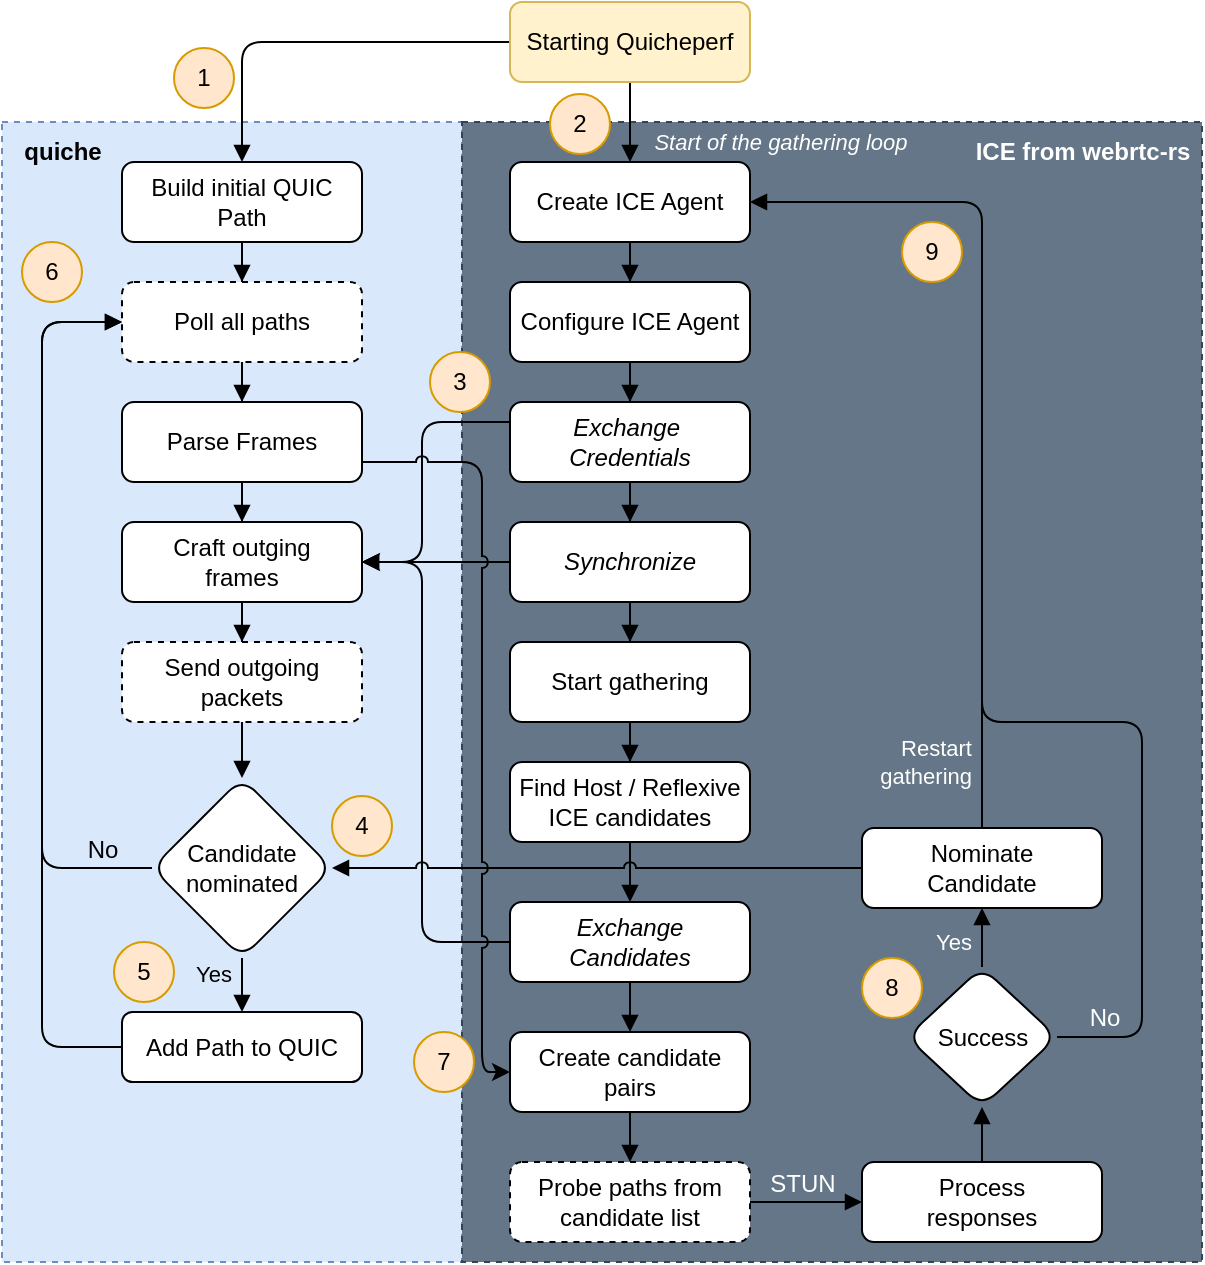 <mxfile version="24.4.8" type="device">
  <diagram id="C5RBs43oDa-KdzZeNtuy" name="Page-1">
    <mxGraphModel dx="723" dy="773" grid="1" gridSize="10" guides="1" tooltips="1" connect="1" arrows="1" fold="1" page="1" pageScale="1" pageWidth="827" pageHeight="1169" math="0" shadow="0">
      <root>
        <mxCell id="WIyWlLk6GJQsqaUBKTNV-0" />
        <mxCell id="WIyWlLk6GJQsqaUBKTNV-1" parent="WIyWlLk6GJQsqaUBKTNV-0" />
        <mxCell id="LM9x-x92yMZO7y6_OqWh-8" value="" style="rounded=0;whiteSpace=wrap;html=1;fillColor=#dae8fc;strokeColor=#6c8ebf;dashed=1;" parent="WIyWlLk6GJQsqaUBKTNV-1" vertex="1">
          <mxGeometry x="110" y="140" width="230" height="570" as="geometry" />
        </mxCell>
        <mxCell id="SUtJwRqX3lUBge7WxSiI-0" value="" style="rounded=0;whiteSpace=wrap;html=1;fillColor=#647687;strokeColor=#314354;dashed=1;fontColor=#ffffff;" parent="WIyWlLk6GJQsqaUBKTNV-1" vertex="1">
          <mxGeometry x="340" y="140" width="370" height="570" as="geometry" />
        </mxCell>
        <mxCell id="Qu9wgfzqG_FOY5WLU6e--1" value="" style="edgeStyle=orthogonalEdgeStyle;rounded=0;orthogonalLoop=1;jettySize=auto;html=1;endArrow=block;endFill=1;entryX=0.5;entryY=0;entryDx=0;entryDy=0;targetPerimeterSpacing=0;shadow=0;curved=0;" parent="WIyWlLk6GJQsqaUBKTNV-1" source="WIyWlLk6GJQsqaUBKTNV-7" target="Qu9wgfzqG_FOY5WLU6e--0" edge="1">
          <mxGeometry relative="1" as="geometry" />
        </mxCell>
        <mxCell id="WIyWlLk6GJQsqaUBKTNV-2" value="" style="rounded=0;html=1;jettySize=auto;orthogonalLoop=1;fontSize=11;endArrow=block;endFill=1;endSize=6;strokeWidth=1;shadow=0;labelBackgroundColor=none;edgeStyle=orthogonalEdgeStyle;entryX=0.5;entryY=0;entryDx=0;entryDy=0;" parent="WIyWlLk6GJQsqaUBKTNV-1" source="WIyWlLk6GJQsqaUBKTNV-3" target="WIyWlLk6GJQsqaUBKTNV-7" edge="1">
          <mxGeometry relative="1" as="geometry">
            <mxPoint x="384" y="170" as="targetPoint" />
          </mxGeometry>
        </mxCell>
        <mxCell id="IdEx18NoNRwhbqwuBXC2-3" style="edgeStyle=orthogonalEdgeStyle;rounded=1;orthogonalLoop=1;jettySize=auto;html=1;curved=0;strokeColor=default;align=center;verticalAlign=middle;fontFamily=Helvetica;fontSize=11;fontColor=default;labelBackgroundColor=default;endArrow=block;endFill=1;" parent="WIyWlLk6GJQsqaUBKTNV-1" source="WIyWlLk6GJQsqaUBKTNV-3" target="IdEx18NoNRwhbqwuBXC2-0" edge="1">
          <mxGeometry relative="1" as="geometry" />
        </mxCell>
        <mxCell id="WIyWlLk6GJQsqaUBKTNV-3" value="Starting Quicheperf" style="rounded=1;whiteSpace=wrap;html=1;fontSize=12;glass=0;strokeWidth=1;shadow=0;fillColor=#fff2cc;strokeColor=#d6b656;" parent="WIyWlLk6GJQsqaUBKTNV-1" vertex="1">
          <mxGeometry x="364" y="80" width="120" height="40" as="geometry" />
        </mxCell>
        <mxCell id="WIyWlLk6GJQsqaUBKTNV-7" value="Create ICE Agent" style="rounded=1;whiteSpace=wrap;html=1;fontSize=12;glass=0;strokeWidth=1;shadow=0;" parent="WIyWlLk6GJQsqaUBKTNV-1" vertex="1">
          <mxGeometry x="364" y="160" width="120" height="40" as="geometry" />
        </mxCell>
        <mxCell id="Qu9wgfzqG_FOY5WLU6e--13" value="" style="edgeStyle=orthogonalEdgeStyle;rounded=0;orthogonalLoop=1;jettySize=auto;html=1;endArrow=block;endFill=1;strokeColor=default;align=center;verticalAlign=middle;fontFamily=Helvetica;fontSize=11;fontColor=default;labelBackgroundColor=default;" parent="WIyWlLk6GJQsqaUBKTNV-1" source="WIyWlLk6GJQsqaUBKTNV-12" target="Qu9wgfzqG_FOY5WLU6e--12" edge="1">
          <mxGeometry relative="1" as="geometry" />
        </mxCell>
        <mxCell id="WIyWlLk6GJQsqaUBKTNV-12" value="Start gathering" style="rounded=1;whiteSpace=wrap;html=1;fontSize=12;glass=0;strokeWidth=1;shadow=0;" parent="WIyWlLk6GJQsqaUBKTNV-1" vertex="1">
          <mxGeometry x="364" y="400" width="120" height="40" as="geometry" />
        </mxCell>
        <mxCell id="Qu9wgfzqG_FOY5WLU6e--2" value="" style="edgeStyle=orthogonalEdgeStyle;rounded=0;orthogonalLoop=1;jettySize=auto;html=1;endArrow=block;endFill=1;" parent="WIyWlLk6GJQsqaUBKTNV-1" source="SUtJwRqX3lUBge7WxSiI-3" target="WIyWlLk6GJQsqaUBKTNV-12" edge="1">
          <mxGeometry relative="1" as="geometry" />
        </mxCell>
        <mxCell id="Qu9wgfzqG_FOY5WLU6e--0" value="Configure ICE Agent" style="whiteSpace=wrap;html=1;rounded=1;glass=0;strokeWidth=1;shadow=0;" parent="WIyWlLk6GJQsqaUBKTNV-1" vertex="1">
          <mxGeometry x="364" y="220" width="120" height="40" as="geometry" />
        </mxCell>
        <mxCell id="LM9x-x92yMZO7y6_OqWh-15" style="edgeStyle=orthogonalEdgeStyle;rounded=1;orthogonalLoop=1;jettySize=auto;html=1;curved=0;endArrow=block;endFill=1;" parent="WIyWlLk6GJQsqaUBKTNV-1" source="Qu9wgfzqG_FOY5WLU6e--6" target="SUtJwRqX3lUBge7WxSiI-16" edge="1">
          <mxGeometry relative="1" as="geometry">
            <Array as="points">
              <mxPoint x="130" y="602" />
              <mxPoint x="130" y="240" />
            </Array>
          </mxGeometry>
        </mxCell>
        <mxCell id="Qu9wgfzqG_FOY5WLU6e--6" value="Add Path to QUIC" style="whiteSpace=wrap;html=1;rounded=1;glass=0;strokeWidth=1;shadow=0;" parent="WIyWlLk6GJQsqaUBKTNV-1" vertex="1">
          <mxGeometry x="170" y="585" width="120" height="35" as="geometry" />
        </mxCell>
        <mxCell id="Qu9wgfzqG_FOY5WLU6e--15" value="" style="edgeStyle=orthogonalEdgeStyle;rounded=0;orthogonalLoop=1;jettySize=auto;html=1;endArrow=block;endFill=1;strokeColor=default;align=center;verticalAlign=middle;fontFamily=Helvetica;fontSize=11;fontColor=default;labelBackgroundColor=default;" parent="WIyWlLk6GJQsqaUBKTNV-1" source="Qu9wgfzqG_FOY5WLU6e--12" target="Qu9wgfzqG_FOY5WLU6e--14" edge="1">
          <mxGeometry relative="1" as="geometry" />
        </mxCell>
        <mxCell id="Qu9wgfzqG_FOY5WLU6e--12" value="Find Host / Reflexive&lt;div&gt;ICE candidates&lt;/div&gt;" style="rounded=1;whiteSpace=wrap;html=1;fontSize=12;glass=0;strokeWidth=1;shadow=0;" parent="WIyWlLk6GJQsqaUBKTNV-1" vertex="1">
          <mxGeometry x="364" y="460" width="120" height="40" as="geometry" />
        </mxCell>
        <mxCell id="Qu9wgfzqG_FOY5WLU6e--17" value="" style="edgeStyle=orthogonalEdgeStyle;rounded=0;orthogonalLoop=1;jettySize=auto;html=1;endArrow=block;endFill=1;labelBackgroundColor=default;strokeColor=default;align=center;verticalAlign=middle;fontFamily=Helvetica;fontSize=11;fontColor=default;" parent="WIyWlLk6GJQsqaUBKTNV-1" source="Qu9wgfzqG_FOY5WLU6e--14" target="Qu9wgfzqG_FOY5WLU6e--16" edge="1">
          <mxGeometry relative="1" as="geometry">
            <Array as="points">
              <mxPoint x="424" y="590" />
              <mxPoint x="424" y="590" />
            </Array>
          </mxGeometry>
        </mxCell>
        <mxCell id="rpPaAKf9hzbSZDK6jW6a-9" style="edgeStyle=orthogonalEdgeStyle;rounded=1;orthogonalLoop=1;jettySize=auto;html=1;jumpStyle=arc;curved=0;" edge="1" parent="WIyWlLk6GJQsqaUBKTNV-1" source="Qu9wgfzqG_FOY5WLU6e--14" target="LM9x-x92yMZO7y6_OqWh-0">
          <mxGeometry relative="1" as="geometry">
            <Array as="points">
              <mxPoint x="320" y="550" />
              <mxPoint x="320" y="360" />
            </Array>
          </mxGeometry>
        </mxCell>
        <mxCell id="Qu9wgfzqG_FOY5WLU6e--14" value="Exchange&lt;div&gt;Candidates&lt;/div&gt;" style="rounded=1;whiteSpace=wrap;html=1;fontSize=12;glass=0;strokeWidth=1;shadow=0;fontStyle=2" parent="WIyWlLk6GJQsqaUBKTNV-1" vertex="1">
          <mxGeometry x="364" y="530" width="120" height="40" as="geometry" />
        </mxCell>
        <mxCell id="Qu9wgfzqG_FOY5WLU6e--19" value="" style="edgeStyle=orthogonalEdgeStyle;rounded=0;orthogonalLoop=1;jettySize=auto;html=1;endArrow=block;endFill=1;strokeColor=default;align=center;verticalAlign=middle;fontFamily=Helvetica;fontSize=11;fontColor=default;labelBackgroundColor=default;" parent="WIyWlLk6GJQsqaUBKTNV-1" source="Qu9wgfzqG_FOY5WLU6e--16" target="Qu9wgfzqG_FOY5WLU6e--18" edge="1">
          <mxGeometry relative="1" as="geometry" />
        </mxCell>
        <mxCell id="Qu9wgfzqG_FOY5WLU6e--16" value="Create candidate pairs" style="rounded=1;whiteSpace=wrap;html=1;fontSize=12;glass=0;strokeWidth=1;shadow=0;" parent="WIyWlLk6GJQsqaUBKTNV-1" vertex="1">
          <mxGeometry x="364" y="595" width="120" height="40" as="geometry" />
        </mxCell>
        <mxCell id="Qu9wgfzqG_FOY5WLU6e--24" value="" style="edgeStyle=orthogonalEdgeStyle;rounded=0;orthogonalLoop=1;jettySize=auto;html=1;endArrow=block;endFill=1;" parent="WIyWlLk6GJQsqaUBKTNV-1" source="SUtJwRqX3lUBge7WxSiI-14" target="LM9x-x92yMZO7y6_OqWh-23" edge="1">
          <mxGeometry relative="1" as="geometry">
            <mxPoint x="260" y="640" as="sourcePoint" />
            <mxPoint x="600" y="590" as="targetPoint" />
            <Array as="points" />
          </mxGeometry>
        </mxCell>
        <mxCell id="Qu9wgfzqG_FOY5WLU6e--18" value="Probe paths from candidate list" style="rounded=1;whiteSpace=wrap;html=1;fontSize=12;glass=0;strokeWidth=1;shadow=0;dashed=1;" parent="WIyWlLk6GJQsqaUBKTNV-1" vertex="1">
          <mxGeometry x="364" y="660" width="120" height="40" as="geometry" />
        </mxCell>
        <mxCell id="Qu9wgfzqG_FOY5WLU6e--22" value="Start of the gathering loop" style="text;html=1;align=center;verticalAlign=middle;resizable=0;points=[];autosize=1;strokeColor=none;fillColor=none;fontSize=11;fontStyle=2;fontColor=#FFFFFF;spacing=0;" parent="WIyWlLk6GJQsqaUBKTNV-1" vertex="1">
          <mxGeometry x="424" y="140" width="150" height="20" as="geometry" />
        </mxCell>
        <mxCell id="Qu9wgfzqG_FOY5WLU6e--26" value="&lt;div&gt;Restart&lt;/div&gt;&lt;div&gt;gathering&lt;br&gt;&lt;/div&gt;" style="edgeStyle=orthogonalEdgeStyle;rounded=1;orthogonalLoop=1;jettySize=auto;html=1;endArrow=block;endFill=1;jumpStyle=arc;labelPosition=left;verticalLabelPosition=middle;align=right;verticalAlign=middle;spacingRight=4;labelBackgroundColor=none;fontColor=#FFFFFF;curved=0;" parent="WIyWlLk6GJQsqaUBKTNV-1" source="LM9x-x92yMZO7y6_OqWh-24" target="WIyWlLk6GJQsqaUBKTNV-7" edge="1">
          <mxGeometry x="-0.846" relative="1" as="geometry">
            <mxPoint x="340" y="210" as="targetPoint" />
            <Array as="points">
              <mxPoint x="600" y="180" />
            </Array>
            <mxPoint x="630" y="420" as="sourcePoint" />
            <mxPoint as="offset" />
          </mxGeometry>
        </mxCell>
        <mxCell id="LM9x-x92yMZO7y6_OqWh-17" value="Yes" style="edgeStyle=orthogonalEdgeStyle;rounded=0;orthogonalLoop=1;jettySize=auto;html=1;labelPosition=left;verticalLabelPosition=middle;align=right;verticalAlign=middle;spacingRight=4;labelBackgroundColor=none;endArrow=block;endFill=1;" parent="WIyWlLk6GJQsqaUBKTNV-1" source="Qu9wgfzqG_FOY5WLU6e--4" target="Qu9wgfzqG_FOY5WLU6e--6" edge="1">
          <mxGeometry x="0.2" relative="1" as="geometry">
            <mxPoint as="offset" />
          </mxGeometry>
        </mxCell>
        <mxCell id="LM9x-x92yMZO7y6_OqWh-18" value="No" style="edgeStyle=orthogonalEdgeStyle;rounded=1;orthogonalLoop=1;jettySize=auto;html=1;verticalAlign=bottom;fontSize=12;labelBackgroundColor=none;curved=0;endArrow=block;endFill=1;" parent="WIyWlLk6GJQsqaUBKTNV-1" source="Qu9wgfzqG_FOY5WLU6e--4" target="SUtJwRqX3lUBge7WxSiI-16" edge="1">
          <mxGeometry x="-0.861" relative="1" as="geometry">
            <Array as="points">
              <mxPoint x="130" y="513" />
              <mxPoint x="130" y="240" />
            </Array>
            <mxPoint as="offset" />
          </mxGeometry>
        </mxCell>
        <mxCell id="Qu9wgfzqG_FOY5WLU6e--4" value="&lt;div&gt;&lt;span style=&quot;background-color: initial;&quot;&gt;Candidate&lt;/span&gt;&lt;br&gt;&lt;/div&gt;&lt;div&gt;nominated&lt;br&gt;&lt;/div&gt;" style="rhombus;whiteSpace=wrap;html=1;rounded=1;glass=0;strokeWidth=1;shadow=0;" parent="WIyWlLk6GJQsqaUBKTNV-1" vertex="1">
          <mxGeometry x="185" y="468" width="90" height="90" as="geometry" />
        </mxCell>
        <mxCell id="LM9x-x92yMZO7y6_OqWh-10" style="edgeStyle=orthogonalEdgeStyle;rounded=0;orthogonalLoop=1;jettySize=auto;html=1;strokeColor=default;align=center;verticalAlign=middle;fontFamily=Helvetica;fontSize=11;fontColor=default;labelBackgroundColor=default;endArrow=block;endFill=1;" parent="WIyWlLk6GJQsqaUBKTNV-1" source="IdEx18NoNRwhbqwuBXC2-0" target="SUtJwRqX3lUBge7WxSiI-16" edge="1">
          <mxGeometry relative="1" as="geometry" />
        </mxCell>
        <mxCell id="IdEx18NoNRwhbqwuBXC2-0" value="Build initial QUIC Path" style="rounded=1;whiteSpace=wrap;html=1;fontSize=12;glass=0;strokeWidth=1;shadow=0;" parent="WIyWlLk6GJQsqaUBKTNV-1" vertex="1">
          <mxGeometry x="170" y="160" width="120" height="40" as="geometry" />
        </mxCell>
        <mxCell id="SUtJwRqX3lUBge7WxSiI-2" value="" style="edgeStyle=orthogonalEdgeStyle;rounded=0;orthogonalLoop=1;jettySize=auto;html=1;endArrow=block;endFill=1;" parent="WIyWlLk6GJQsqaUBKTNV-1" source="Qu9wgfzqG_FOY5WLU6e--0" target="SUtJwRqX3lUBge7WxSiI-1" edge="1">
          <mxGeometry relative="1" as="geometry">
            <mxPoint x="424" y="270" as="sourcePoint" />
            <mxPoint x="424" y="420" as="targetPoint" />
          </mxGeometry>
        </mxCell>
        <mxCell id="SUtJwRqX3lUBge7WxSiI-9" style="rounded=1;orthogonalLoop=1;jettySize=auto;html=1;startArrow=none;startFill=0;edgeStyle=orthogonalEdgeStyle;curved=0;strokeColor=default;align=center;verticalAlign=middle;fontFamily=Helvetica;fontSize=11;fontColor=default;labelBackgroundColor=default;endArrow=block;endFill=1;jumpStyle=arc;" parent="WIyWlLk6GJQsqaUBKTNV-1" source="SUtJwRqX3lUBge7WxSiI-1" target="LM9x-x92yMZO7y6_OqWh-0" edge="1">
          <mxGeometry relative="1" as="geometry">
            <mxPoint x="260" y="351.25" as="targetPoint" />
            <Array as="points">
              <mxPoint x="320" y="290" />
              <mxPoint x="320" y="360" />
            </Array>
          </mxGeometry>
        </mxCell>
        <mxCell id="SUtJwRqX3lUBge7WxSiI-1" value="Exchange&amp;nbsp;&lt;div&gt;Credentials&lt;/div&gt;" style="whiteSpace=wrap;html=1;rounded=1;glass=0;strokeWidth=1;shadow=0;fontStyle=2" parent="WIyWlLk6GJQsqaUBKTNV-1" vertex="1">
          <mxGeometry x="364" y="280" width="120" height="40" as="geometry" />
        </mxCell>
        <mxCell id="SUtJwRqX3lUBge7WxSiI-4" value="" style="edgeStyle=orthogonalEdgeStyle;rounded=0;orthogonalLoop=1;jettySize=auto;html=1;endArrow=block;endFill=1;" parent="WIyWlLk6GJQsqaUBKTNV-1" source="SUtJwRqX3lUBge7WxSiI-1" target="SUtJwRqX3lUBge7WxSiI-3" edge="1">
          <mxGeometry relative="1" as="geometry">
            <mxPoint x="424" y="340" as="sourcePoint" />
            <mxPoint x="424" y="420" as="targetPoint" />
          </mxGeometry>
        </mxCell>
        <mxCell id="LM9x-x92yMZO7y6_OqWh-13" style="edgeStyle=orthogonalEdgeStyle;rounded=0;orthogonalLoop=1;jettySize=auto;html=1;strokeColor=default;align=center;verticalAlign=middle;fontFamily=Helvetica;fontSize=11;fontColor=default;labelBackgroundColor=default;endArrow=block;endFill=1;jumpStyle=arc;" parent="WIyWlLk6GJQsqaUBKTNV-1" source="SUtJwRqX3lUBge7WxSiI-3" target="LM9x-x92yMZO7y6_OqWh-0" edge="1">
          <mxGeometry relative="1" as="geometry" />
        </mxCell>
        <mxCell id="SUtJwRqX3lUBge7WxSiI-3" value="Synchronize" style="whiteSpace=wrap;html=1;rounded=1;glass=0;strokeWidth=1;shadow=0;fontStyle=2" parent="WIyWlLk6GJQsqaUBKTNV-1" vertex="1">
          <mxGeometry x="364" y="340" width="120" height="40" as="geometry" />
        </mxCell>
        <mxCell id="SUtJwRqX3lUBge7WxSiI-15" value="STUN" style="edgeStyle=orthogonalEdgeStyle;rounded=0;orthogonalLoop=1;jettySize=auto;html=1;endArrow=block;endFill=1;verticalAlign=bottom;labelBackgroundColor=none;fontColor=#FFFFFF;fontSize=12;" parent="WIyWlLk6GJQsqaUBKTNV-1" source="Qu9wgfzqG_FOY5WLU6e--18" target="SUtJwRqX3lUBge7WxSiI-14" edge="1">
          <mxGeometry x="-0.071" relative="1" as="geometry">
            <mxPoint x="484" y="660" as="sourcePoint" />
            <mxPoint x="330" y="660" as="targetPoint" />
            <Array as="points" />
            <mxPoint as="offset" />
          </mxGeometry>
        </mxCell>
        <mxCell id="SUtJwRqX3lUBge7WxSiI-14" value="Process&lt;div&gt;responses&lt;/div&gt;" style="rounded=1;whiteSpace=wrap;html=1;fontSize=12;glass=0;strokeWidth=1;shadow=0;" parent="WIyWlLk6GJQsqaUBKTNV-1" vertex="1">
          <mxGeometry x="540" y="660" width="120" height="40" as="geometry" />
        </mxCell>
        <mxCell id="LM9x-x92yMZO7y6_OqWh-11" style="edgeStyle=orthogonalEdgeStyle;rounded=0;orthogonalLoop=1;jettySize=auto;html=1;strokeColor=default;align=center;verticalAlign=middle;fontFamily=Helvetica;fontSize=11;fontColor=default;labelBackgroundColor=default;endArrow=block;endFill=1;" parent="WIyWlLk6GJQsqaUBKTNV-1" source="SUtJwRqX3lUBge7WxSiI-16" target="LM9x-x92yMZO7y6_OqWh-6" edge="1">
          <mxGeometry relative="1" as="geometry" />
        </mxCell>
        <mxCell id="SUtJwRqX3lUBge7WxSiI-16" value="Poll all&amp;nbsp;&lt;span style=&quot;background-color: initial;&quot;&gt;paths&lt;/span&gt;" style="rounded=1;whiteSpace=wrap;html=1;fontSize=12;glass=0;strokeWidth=1;shadow=0;dashed=1;" parent="WIyWlLk6GJQsqaUBKTNV-1" vertex="1">
          <mxGeometry x="170" y="220" width="120" height="40" as="geometry" />
        </mxCell>
        <mxCell id="LM9x-x92yMZO7y6_OqWh-0" value="Craft outging&lt;div&gt;frames&lt;/div&gt;" style="rounded=1;whiteSpace=wrap;html=1;fontSize=12;glass=0;strokeWidth=1;shadow=0;" parent="WIyWlLk6GJQsqaUBKTNV-1" vertex="1">
          <mxGeometry x="170" y="340" width="120" height="40" as="geometry" />
        </mxCell>
        <mxCell id="LM9x-x92yMZO7y6_OqWh-3" value="" style="edgeStyle=orthogonalEdgeStyle;rounded=0;orthogonalLoop=1;jettySize=auto;html=1;strokeColor=default;align=center;verticalAlign=middle;fontFamily=Helvetica;fontSize=11;fontColor=default;labelBackgroundColor=default;endArrow=block;endFill=1;" parent="WIyWlLk6GJQsqaUBKTNV-1" source="LM9x-x92yMZO7y6_OqWh-0" target="LM9x-x92yMZO7y6_OqWh-2" edge="1">
          <mxGeometry relative="1" as="geometry">
            <mxPoint x="100" y="370" as="sourcePoint" />
            <mxPoint x="100" y="450" as="targetPoint" />
          </mxGeometry>
        </mxCell>
        <mxCell id="LM9x-x92yMZO7y6_OqWh-16" style="edgeStyle=orthogonalEdgeStyle;rounded=0;orthogonalLoop=1;jettySize=auto;html=1;strokeColor=default;align=center;verticalAlign=middle;fontFamily=Helvetica;fontSize=11;fontColor=default;labelBackgroundColor=default;endArrow=block;endFill=1;" parent="WIyWlLk6GJQsqaUBKTNV-1" source="LM9x-x92yMZO7y6_OqWh-2" target="Qu9wgfzqG_FOY5WLU6e--4" edge="1">
          <mxGeometry relative="1" as="geometry" />
        </mxCell>
        <mxCell id="LM9x-x92yMZO7y6_OqWh-2" value="Send outgoing&lt;div&gt;packets&lt;/div&gt;" style="rounded=1;whiteSpace=wrap;html=1;fontSize=12;glass=0;strokeWidth=1;shadow=0;dashed=1;" parent="WIyWlLk6GJQsqaUBKTNV-1" vertex="1">
          <mxGeometry x="170" y="400" width="120" height="40" as="geometry" />
        </mxCell>
        <mxCell id="LM9x-x92yMZO7y6_OqWh-12" style="edgeStyle=orthogonalEdgeStyle;rounded=0;orthogonalLoop=1;jettySize=auto;html=1;strokeColor=default;align=center;verticalAlign=middle;fontFamily=Helvetica;fontSize=11;fontColor=default;labelBackgroundColor=default;endArrow=block;endFill=1;" parent="WIyWlLk6GJQsqaUBKTNV-1" source="LM9x-x92yMZO7y6_OqWh-6" target="LM9x-x92yMZO7y6_OqWh-0" edge="1">
          <mxGeometry relative="1" as="geometry" />
        </mxCell>
        <mxCell id="LM9x-x92yMZO7y6_OqWh-6" value="Parse Frames" style="rounded=1;whiteSpace=wrap;html=1;fontSize=12;glass=0;strokeWidth=1;shadow=0;" parent="WIyWlLk6GJQsqaUBKTNV-1" vertex="1">
          <mxGeometry x="170" y="280" width="120" height="40" as="geometry" />
        </mxCell>
        <mxCell id="LM9x-x92yMZO7y6_OqWh-21" style="edgeStyle=orthogonalEdgeStyle;rounded=0;orthogonalLoop=1;jettySize=auto;html=1;jumpStyle=arc;curved=0;strokeColor=default;align=center;verticalAlign=middle;fontFamily=Helvetica;fontSize=11;fontColor=default;labelBackgroundColor=default;endArrow=block;endFill=1;" parent="WIyWlLk6GJQsqaUBKTNV-1" source="LM9x-x92yMZO7y6_OqWh-24" target="Qu9wgfzqG_FOY5WLU6e--4" edge="1">
          <mxGeometry relative="1" as="geometry">
            <mxPoint x="540" y="520" as="sourcePoint" />
            <Array as="points" />
          </mxGeometry>
        </mxCell>
        <mxCell id="LM9x-x92yMZO7y6_OqWh-25" value="Yes" style="edgeStyle=orthogonalEdgeStyle;rounded=0;orthogonalLoop=1;jettySize=auto;html=1;labelPosition=left;verticalLabelPosition=middle;align=right;verticalAlign=middle;spacingRight=4;labelBackgroundColor=none;fontColor=#FFFFFF;endArrow=block;endFill=1;" parent="WIyWlLk6GJQsqaUBKTNV-1" source="LM9x-x92yMZO7y6_OqWh-23" target="LM9x-x92yMZO7y6_OqWh-24" edge="1">
          <mxGeometry x="0.327" relative="1" as="geometry">
            <mxPoint as="offset" />
          </mxGeometry>
        </mxCell>
        <mxCell id="LM9x-x92yMZO7y6_OqWh-27" value="No" style="edgeStyle=orthogonalEdgeStyle;rounded=1;orthogonalLoop=1;jettySize=auto;html=1;endArrow=none;endFill=0;verticalAlign=bottom;fontSize=12;labelBackgroundColor=none;fontColor=#FFFFFF;curved=0;" parent="WIyWlLk6GJQsqaUBKTNV-1" source="LM9x-x92yMZO7y6_OqWh-23" edge="1">
          <mxGeometry x="-0.846" y="1" relative="1" as="geometry">
            <mxPoint x="600" y="420" as="targetPoint" />
            <Array as="points">
              <mxPoint x="680" y="598" />
              <mxPoint x="680" y="440" />
              <mxPoint x="600" y="440" />
            </Array>
            <mxPoint as="offset" />
          </mxGeometry>
        </mxCell>
        <mxCell id="LM9x-x92yMZO7y6_OqWh-23" value="Success" style="rhombus;whiteSpace=wrap;html=1;rounded=1;glass=0;strokeWidth=1;shadow=0;" parent="WIyWlLk6GJQsqaUBKTNV-1" vertex="1">
          <mxGeometry x="562.5" y="562.5" width="75" height="70" as="geometry" />
        </mxCell>
        <mxCell id="LM9x-x92yMZO7y6_OqWh-24" value="Nominate&lt;div&gt;Candidate&lt;/div&gt;" style="rounded=1;whiteSpace=wrap;html=1;fontSize=12;glass=0;strokeWidth=1;shadow=0;fontStyle=0" parent="WIyWlLk6GJQsqaUBKTNV-1" vertex="1">
          <mxGeometry x="540" y="493" width="120" height="40" as="geometry" />
        </mxCell>
        <mxCell id="LM9x-x92yMZO7y6_OqWh-28" value="ICE from webrtc-rs" style="text;html=1;align=center;verticalAlign=middle;resizable=0;points=[];autosize=1;strokeColor=none;fillColor=none;fontColor=#FFFFFF;fontStyle=1" parent="WIyWlLk6GJQsqaUBKTNV-1" vertex="1">
          <mxGeometry x="590" y="140" width="120" height="30" as="geometry" />
        </mxCell>
        <mxCell id="LM9x-x92yMZO7y6_OqWh-30" value="quiche" style="text;html=1;align=center;verticalAlign=middle;resizable=0;points=[];autosize=1;strokeColor=none;fillColor=none;fontStyle=1" parent="WIyWlLk6GJQsqaUBKTNV-1" vertex="1">
          <mxGeometry x="110" y="140" width="60" height="30" as="geometry" />
        </mxCell>
        <mxCell id="rpPaAKf9hzbSZDK6jW6a-0" value="1" style="ellipse;whiteSpace=wrap;html=1;aspect=fixed;fillColor=#ffe6cc;strokeColor=#d79b00;" vertex="1" parent="WIyWlLk6GJQsqaUBKTNV-1">
          <mxGeometry x="196" y="103" width="30" height="30" as="geometry" />
        </mxCell>
        <mxCell id="rpPaAKf9hzbSZDK6jW6a-1" value="6" style="ellipse;whiteSpace=wrap;html=1;aspect=fixed;fillColor=#ffe6cc;strokeColor=#d79b00;" vertex="1" parent="WIyWlLk6GJQsqaUBKTNV-1">
          <mxGeometry x="120" y="200" width="30" height="30" as="geometry" />
        </mxCell>
        <mxCell id="rpPaAKf9hzbSZDK6jW6a-2" value="9" style="ellipse;whiteSpace=wrap;html=1;aspect=fixed;fillColor=#ffe6cc;strokeColor=#d79b00;" vertex="1" parent="WIyWlLk6GJQsqaUBKTNV-1">
          <mxGeometry x="560" y="190" width="30" height="30" as="geometry" />
        </mxCell>
        <mxCell id="rpPaAKf9hzbSZDK6jW6a-3" value="2" style="ellipse;whiteSpace=wrap;html=1;aspect=fixed;fillColor=#ffe6cc;strokeColor=#d79b00;" vertex="1" parent="WIyWlLk6GJQsqaUBKTNV-1">
          <mxGeometry x="384" y="126" width="30" height="30" as="geometry" />
        </mxCell>
        <mxCell id="rpPaAKf9hzbSZDK6jW6a-4" value="4" style="ellipse;whiteSpace=wrap;html=1;aspect=fixed;fillColor=#ffe6cc;strokeColor=#d79b00;" vertex="1" parent="WIyWlLk6GJQsqaUBKTNV-1">
          <mxGeometry x="275" y="477" width="30" height="30" as="geometry" />
        </mxCell>
        <mxCell id="rpPaAKf9hzbSZDK6jW6a-5" value="5" style="ellipse;whiteSpace=wrap;html=1;aspect=fixed;fillColor=#ffe6cc;strokeColor=#d79b00;" vertex="1" parent="WIyWlLk6GJQsqaUBKTNV-1">
          <mxGeometry x="166" y="550" width="30" height="30" as="geometry" />
        </mxCell>
        <mxCell id="rpPaAKf9hzbSZDK6jW6a-6" value="8" style="ellipse;whiteSpace=wrap;html=1;aspect=fixed;fillColor=#ffe6cc;strokeColor=#d79b00;" vertex="1" parent="WIyWlLk6GJQsqaUBKTNV-1">
          <mxGeometry x="540" y="558" width="30" height="30" as="geometry" />
        </mxCell>
        <mxCell id="rpPaAKf9hzbSZDK6jW6a-8" value="3" style="ellipse;whiteSpace=wrap;html=1;aspect=fixed;fillColor=#ffe6cc;strokeColor=#d79b00;" vertex="1" parent="WIyWlLk6GJQsqaUBKTNV-1">
          <mxGeometry x="324" y="255" width="30" height="30" as="geometry" />
        </mxCell>
        <mxCell id="rpPaAKf9hzbSZDK6jW6a-10" style="edgeStyle=orthogonalEdgeStyle;rounded=1;orthogonalLoop=1;jettySize=auto;html=1;curved=0;jumpStyle=arc;" edge="1" parent="WIyWlLk6GJQsqaUBKTNV-1" source="LM9x-x92yMZO7y6_OqWh-6" target="Qu9wgfzqG_FOY5WLU6e--16">
          <mxGeometry relative="1" as="geometry">
            <Array as="points">
              <mxPoint x="350" y="310" />
              <mxPoint x="350" y="615" />
            </Array>
          </mxGeometry>
        </mxCell>
        <mxCell id="rpPaAKf9hzbSZDK6jW6a-11" value="7" style="ellipse;whiteSpace=wrap;html=1;aspect=fixed;fillColor=#ffe6cc;strokeColor=#d79b00;" vertex="1" parent="WIyWlLk6GJQsqaUBKTNV-1">
          <mxGeometry x="316" y="595" width="30" height="30" as="geometry" />
        </mxCell>
      </root>
    </mxGraphModel>
  </diagram>
</mxfile>
